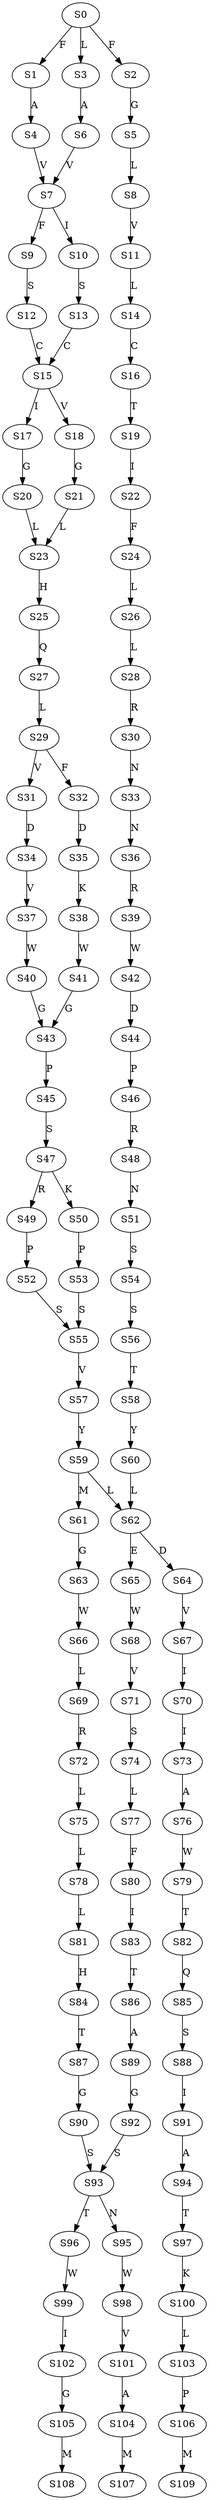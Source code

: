 strict digraph  {
	S0 -> S1 [ label = F ];
	S0 -> S2 [ label = F ];
	S0 -> S3 [ label = L ];
	S1 -> S4 [ label = A ];
	S2 -> S5 [ label = G ];
	S3 -> S6 [ label = A ];
	S4 -> S7 [ label = V ];
	S5 -> S8 [ label = L ];
	S6 -> S7 [ label = V ];
	S7 -> S9 [ label = F ];
	S7 -> S10 [ label = I ];
	S8 -> S11 [ label = V ];
	S9 -> S12 [ label = S ];
	S10 -> S13 [ label = S ];
	S11 -> S14 [ label = L ];
	S12 -> S15 [ label = C ];
	S13 -> S15 [ label = C ];
	S14 -> S16 [ label = C ];
	S15 -> S17 [ label = I ];
	S15 -> S18 [ label = V ];
	S16 -> S19 [ label = T ];
	S17 -> S20 [ label = G ];
	S18 -> S21 [ label = G ];
	S19 -> S22 [ label = I ];
	S20 -> S23 [ label = L ];
	S21 -> S23 [ label = L ];
	S22 -> S24 [ label = F ];
	S23 -> S25 [ label = H ];
	S24 -> S26 [ label = L ];
	S25 -> S27 [ label = Q ];
	S26 -> S28 [ label = L ];
	S27 -> S29 [ label = L ];
	S28 -> S30 [ label = R ];
	S29 -> S31 [ label = V ];
	S29 -> S32 [ label = F ];
	S30 -> S33 [ label = N ];
	S31 -> S34 [ label = D ];
	S32 -> S35 [ label = D ];
	S33 -> S36 [ label = N ];
	S34 -> S37 [ label = V ];
	S35 -> S38 [ label = K ];
	S36 -> S39 [ label = R ];
	S37 -> S40 [ label = W ];
	S38 -> S41 [ label = W ];
	S39 -> S42 [ label = W ];
	S40 -> S43 [ label = G ];
	S41 -> S43 [ label = G ];
	S42 -> S44 [ label = D ];
	S43 -> S45 [ label = P ];
	S44 -> S46 [ label = P ];
	S45 -> S47 [ label = S ];
	S46 -> S48 [ label = R ];
	S47 -> S49 [ label = R ];
	S47 -> S50 [ label = K ];
	S48 -> S51 [ label = N ];
	S49 -> S52 [ label = P ];
	S50 -> S53 [ label = P ];
	S51 -> S54 [ label = S ];
	S52 -> S55 [ label = S ];
	S53 -> S55 [ label = S ];
	S54 -> S56 [ label = S ];
	S55 -> S57 [ label = V ];
	S56 -> S58 [ label = T ];
	S57 -> S59 [ label = Y ];
	S58 -> S60 [ label = Y ];
	S59 -> S61 [ label = M ];
	S59 -> S62 [ label = L ];
	S60 -> S62 [ label = L ];
	S61 -> S63 [ label = G ];
	S62 -> S64 [ label = D ];
	S62 -> S65 [ label = E ];
	S63 -> S66 [ label = W ];
	S64 -> S67 [ label = V ];
	S65 -> S68 [ label = W ];
	S66 -> S69 [ label = L ];
	S67 -> S70 [ label = I ];
	S68 -> S71 [ label = V ];
	S69 -> S72 [ label = R ];
	S70 -> S73 [ label = I ];
	S71 -> S74 [ label = S ];
	S72 -> S75 [ label = L ];
	S73 -> S76 [ label = A ];
	S74 -> S77 [ label = L ];
	S75 -> S78 [ label = L ];
	S76 -> S79 [ label = W ];
	S77 -> S80 [ label = F ];
	S78 -> S81 [ label = L ];
	S79 -> S82 [ label = T ];
	S80 -> S83 [ label = I ];
	S81 -> S84 [ label = H ];
	S82 -> S85 [ label = Q ];
	S83 -> S86 [ label = T ];
	S84 -> S87 [ label = T ];
	S85 -> S88 [ label = S ];
	S86 -> S89 [ label = A ];
	S87 -> S90 [ label = G ];
	S88 -> S91 [ label = I ];
	S89 -> S92 [ label = G ];
	S90 -> S93 [ label = S ];
	S91 -> S94 [ label = A ];
	S92 -> S93 [ label = S ];
	S93 -> S95 [ label = N ];
	S93 -> S96 [ label = T ];
	S94 -> S97 [ label = T ];
	S95 -> S98 [ label = W ];
	S96 -> S99 [ label = W ];
	S97 -> S100 [ label = K ];
	S98 -> S101 [ label = V ];
	S99 -> S102 [ label = I ];
	S100 -> S103 [ label = L ];
	S101 -> S104 [ label = A ];
	S102 -> S105 [ label = G ];
	S103 -> S106 [ label = P ];
	S104 -> S107 [ label = M ];
	S105 -> S108 [ label = M ];
	S106 -> S109 [ label = M ];
}
